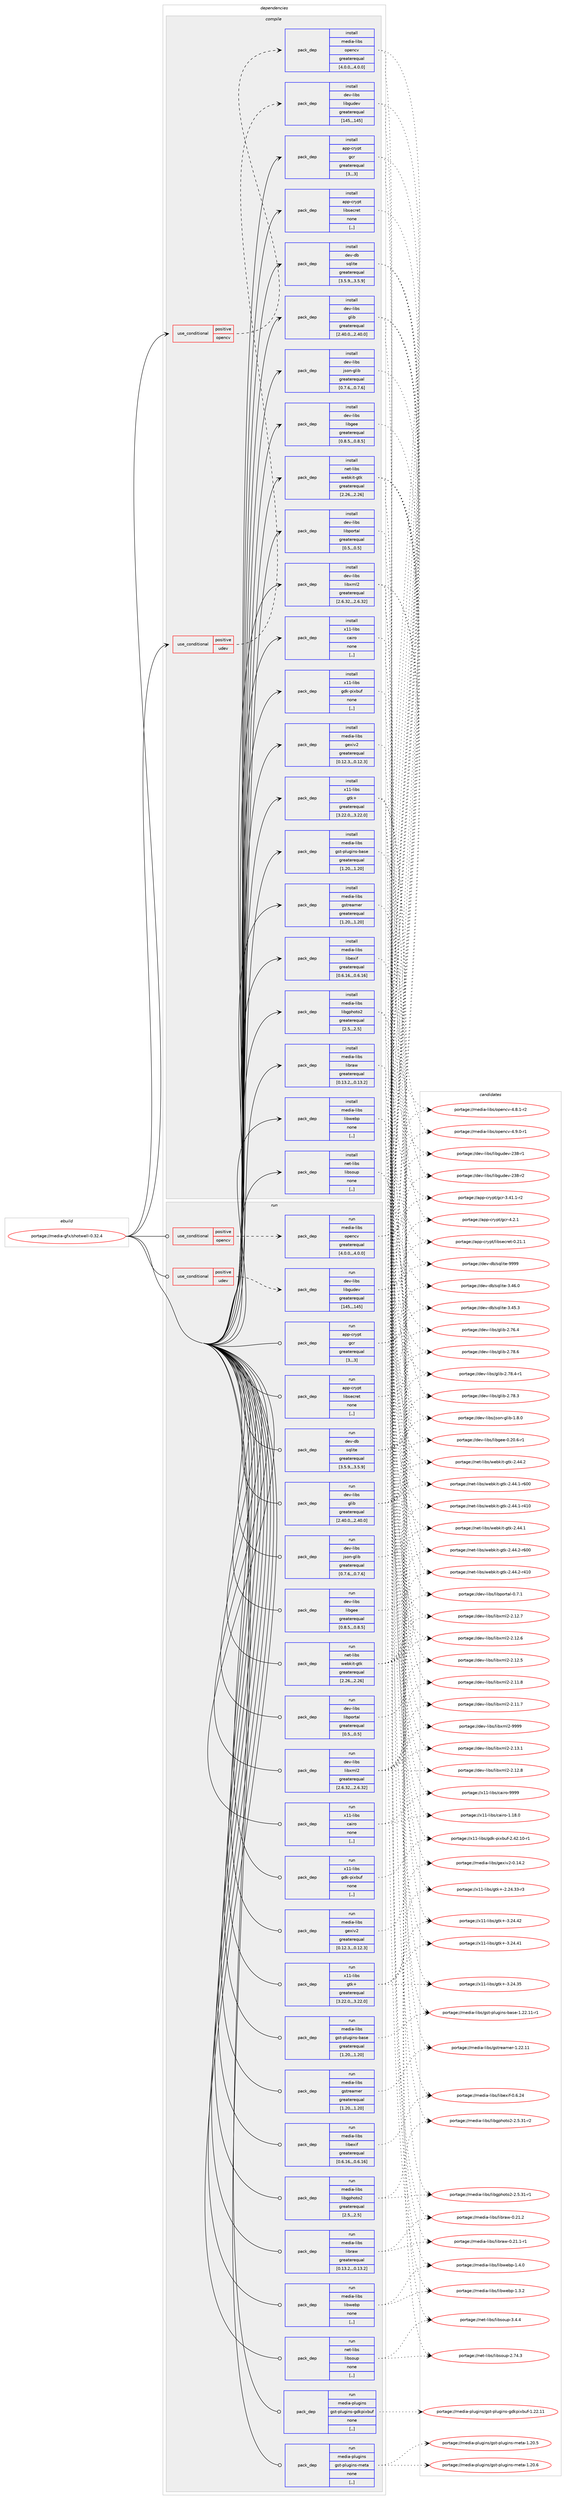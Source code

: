 digraph prolog {

# *************
# Graph options
# *************

newrank=true;
concentrate=true;
compound=true;
graph [rankdir=LR,fontname=Helvetica,fontsize=10,ranksep=1.5];#, ranksep=2.5, nodesep=0.2];
edge  [arrowhead=vee];
node  [fontname=Helvetica,fontsize=10];

# **********
# The ebuild
# **********

subgraph cluster_leftcol {
color=gray;
label=<<i>ebuild</i>>;
id [label="portage://media-gfx/shotwell-0.32.4", color=red, width=4, href="../media-gfx/shotwell-0.32.4.svg"];
}

# ****************
# The dependencies
# ****************

subgraph cluster_midcol {
color=gray;
label=<<i>dependencies</i>>;
subgraph cluster_compile {
fillcolor="#eeeeee";
style=filled;
label=<<i>compile</i>>;
subgraph cond74082 {
dependency294334 [label=<<TABLE BORDER="0" CELLBORDER="1" CELLSPACING="0" CELLPADDING="4"><TR><TD ROWSPAN="3" CELLPADDING="10">use_conditional</TD></TR><TR><TD>positive</TD></TR><TR><TD>opencv</TD></TR></TABLE>>, shape=none, color=red];
subgraph pack217900 {
dependency294335 [label=<<TABLE BORDER="0" CELLBORDER="1" CELLSPACING="0" CELLPADDING="4" WIDTH="220"><TR><TD ROWSPAN="6" CELLPADDING="30">pack_dep</TD></TR><TR><TD WIDTH="110">install</TD></TR><TR><TD>media-libs</TD></TR><TR><TD>opencv</TD></TR><TR><TD>greaterequal</TD></TR><TR><TD>[4.0.0,,,4.0.0]</TD></TR></TABLE>>, shape=none, color=blue];
}
dependency294334:e -> dependency294335:w [weight=20,style="dashed",arrowhead="vee"];
}
id:e -> dependency294334:w [weight=20,style="solid",arrowhead="vee"];
subgraph cond74083 {
dependency294336 [label=<<TABLE BORDER="0" CELLBORDER="1" CELLSPACING="0" CELLPADDING="4"><TR><TD ROWSPAN="3" CELLPADDING="10">use_conditional</TD></TR><TR><TD>positive</TD></TR><TR><TD>udev</TD></TR></TABLE>>, shape=none, color=red];
subgraph pack217901 {
dependency294337 [label=<<TABLE BORDER="0" CELLBORDER="1" CELLSPACING="0" CELLPADDING="4" WIDTH="220"><TR><TD ROWSPAN="6" CELLPADDING="30">pack_dep</TD></TR><TR><TD WIDTH="110">install</TD></TR><TR><TD>dev-libs</TD></TR><TR><TD>libgudev</TD></TR><TR><TD>greaterequal</TD></TR><TR><TD>[145,,,145]</TD></TR></TABLE>>, shape=none, color=blue];
}
dependency294336:e -> dependency294337:w [weight=20,style="dashed",arrowhead="vee"];
}
id:e -> dependency294336:w [weight=20,style="solid",arrowhead="vee"];
subgraph pack217902 {
dependency294338 [label=<<TABLE BORDER="0" CELLBORDER="1" CELLSPACING="0" CELLPADDING="4" WIDTH="220"><TR><TD ROWSPAN="6" CELLPADDING="30">pack_dep</TD></TR><TR><TD WIDTH="110">install</TD></TR><TR><TD>app-crypt</TD></TR><TR><TD>gcr</TD></TR><TR><TD>greaterequal</TD></TR><TR><TD>[3,,,3]</TD></TR></TABLE>>, shape=none, color=blue];
}
id:e -> dependency294338:w [weight=20,style="solid",arrowhead="vee"];
subgraph pack217903 {
dependency294339 [label=<<TABLE BORDER="0" CELLBORDER="1" CELLSPACING="0" CELLPADDING="4" WIDTH="220"><TR><TD ROWSPAN="6" CELLPADDING="30">pack_dep</TD></TR><TR><TD WIDTH="110">install</TD></TR><TR><TD>app-crypt</TD></TR><TR><TD>libsecret</TD></TR><TR><TD>none</TD></TR><TR><TD>[,,]</TD></TR></TABLE>>, shape=none, color=blue];
}
id:e -> dependency294339:w [weight=20,style="solid",arrowhead="vee"];
subgraph pack217904 {
dependency294340 [label=<<TABLE BORDER="0" CELLBORDER="1" CELLSPACING="0" CELLPADDING="4" WIDTH="220"><TR><TD ROWSPAN="6" CELLPADDING="30">pack_dep</TD></TR><TR><TD WIDTH="110">install</TD></TR><TR><TD>dev-db</TD></TR><TR><TD>sqlite</TD></TR><TR><TD>greaterequal</TD></TR><TR><TD>[3.5.9,,,3.5.9]</TD></TR></TABLE>>, shape=none, color=blue];
}
id:e -> dependency294340:w [weight=20,style="solid",arrowhead="vee"];
subgraph pack217905 {
dependency294341 [label=<<TABLE BORDER="0" CELLBORDER="1" CELLSPACING="0" CELLPADDING="4" WIDTH="220"><TR><TD ROWSPAN="6" CELLPADDING="30">pack_dep</TD></TR><TR><TD WIDTH="110">install</TD></TR><TR><TD>dev-libs</TD></TR><TR><TD>glib</TD></TR><TR><TD>greaterequal</TD></TR><TR><TD>[2.40.0,,,2.40.0]</TD></TR></TABLE>>, shape=none, color=blue];
}
id:e -> dependency294341:w [weight=20,style="solid",arrowhead="vee"];
subgraph pack217906 {
dependency294342 [label=<<TABLE BORDER="0" CELLBORDER="1" CELLSPACING="0" CELLPADDING="4" WIDTH="220"><TR><TD ROWSPAN="6" CELLPADDING="30">pack_dep</TD></TR><TR><TD WIDTH="110">install</TD></TR><TR><TD>dev-libs</TD></TR><TR><TD>json-glib</TD></TR><TR><TD>greaterequal</TD></TR><TR><TD>[0.7.6,,,0.7.6]</TD></TR></TABLE>>, shape=none, color=blue];
}
id:e -> dependency294342:w [weight=20,style="solid",arrowhead="vee"];
subgraph pack217907 {
dependency294343 [label=<<TABLE BORDER="0" CELLBORDER="1" CELLSPACING="0" CELLPADDING="4" WIDTH="220"><TR><TD ROWSPAN="6" CELLPADDING="30">pack_dep</TD></TR><TR><TD WIDTH="110">install</TD></TR><TR><TD>dev-libs</TD></TR><TR><TD>libgee</TD></TR><TR><TD>greaterequal</TD></TR><TR><TD>[0.8.5,,,0.8.5]</TD></TR></TABLE>>, shape=none, color=blue];
}
id:e -> dependency294343:w [weight=20,style="solid",arrowhead="vee"];
subgraph pack217908 {
dependency294344 [label=<<TABLE BORDER="0" CELLBORDER="1" CELLSPACING="0" CELLPADDING="4" WIDTH="220"><TR><TD ROWSPAN="6" CELLPADDING="30">pack_dep</TD></TR><TR><TD WIDTH="110">install</TD></TR><TR><TD>dev-libs</TD></TR><TR><TD>libportal</TD></TR><TR><TD>greaterequal</TD></TR><TR><TD>[0.5,,,0.5]</TD></TR></TABLE>>, shape=none, color=blue];
}
id:e -> dependency294344:w [weight=20,style="solid",arrowhead="vee"];
subgraph pack217909 {
dependency294345 [label=<<TABLE BORDER="0" CELLBORDER="1" CELLSPACING="0" CELLPADDING="4" WIDTH="220"><TR><TD ROWSPAN="6" CELLPADDING="30">pack_dep</TD></TR><TR><TD WIDTH="110">install</TD></TR><TR><TD>dev-libs</TD></TR><TR><TD>libxml2</TD></TR><TR><TD>greaterequal</TD></TR><TR><TD>[2.6.32,,,2.6.32]</TD></TR></TABLE>>, shape=none, color=blue];
}
id:e -> dependency294345:w [weight=20,style="solid",arrowhead="vee"];
subgraph pack217910 {
dependency294346 [label=<<TABLE BORDER="0" CELLBORDER="1" CELLSPACING="0" CELLPADDING="4" WIDTH="220"><TR><TD ROWSPAN="6" CELLPADDING="30">pack_dep</TD></TR><TR><TD WIDTH="110">install</TD></TR><TR><TD>media-libs</TD></TR><TR><TD>gexiv2</TD></TR><TR><TD>greaterequal</TD></TR><TR><TD>[0.12.3,,,0.12.3]</TD></TR></TABLE>>, shape=none, color=blue];
}
id:e -> dependency294346:w [weight=20,style="solid",arrowhead="vee"];
subgraph pack217911 {
dependency294347 [label=<<TABLE BORDER="0" CELLBORDER="1" CELLSPACING="0" CELLPADDING="4" WIDTH="220"><TR><TD ROWSPAN="6" CELLPADDING="30">pack_dep</TD></TR><TR><TD WIDTH="110">install</TD></TR><TR><TD>media-libs</TD></TR><TR><TD>gst-plugins-base</TD></TR><TR><TD>greaterequal</TD></TR><TR><TD>[1.20,,,1.20]</TD></TR></TABLE>>, shape=none, color=blue];
}
id:e -> dependency294347:w [weight=20,style="solid",arrowhead="vee"];
subgraph pack217912 {
dependency294348 [label=<<TABLE BORDER="0" CELLBORDER="1" CELLSPACING="0" CELLPADDING="4" WIDTH="220"><TR><TD ROWSPAN="6" CELLPADDING="30">pack_dep</TD></TR><TR><TD WIDTH="110">install</TD></TR><TR><TD>media-libs</TD></TR><TR><TD>gstreamer</TD></TR><TR><TD>greaterequal</TD></TR><TR><TD>[1.20,,,1.20]</TD></TR></TABLE>>, shape=none, color=blue];
}
id:e -> dependency294348:w [weight=20,style="solid",arrowhead="vee"];
subgraph pack217913 {
dependency294349 [label=<<TABLE BORDER="0" CELLBORDER="1" CELLSPACING="0" CELLPADDING="4" WIDTH="220"><TR><TD ROWSPAN="6" CELLPADDING="30">pack_dep</TD></TR><TR><TD WIDTH="110">install</TD></TR><TR><TD>media-libs</TD></TR><TR><TD>libexif</TD></TR><TR><TD>greaterequal</TD></TR><TR><TD>[0.6.16,,,0.6.16]</TD></TR></TABLE>>, shape=none, color=blue];
}
id:e -> dependency294349:w [weight=20,style="solid",arrowhead="vee"];
subgraph pack217914 {
dependency294350 [label=<<TABLE BORDER="0" CELLBORDER="1" CELLSPACING="0" CELLPADDING="4" WIDTH="220"><TR><TD ROWSPAN="6" CELLPADDING="30">pack_dep</TD></TR><TR><TD WIDTH="110">install</TD></TR><TR><TD>media-libs</TD></TR><TR><TD>libgphoto2</TD></TR><TR><TD>greaterequal</TD></TR><TR><TD>[2.5,,,2.5]</TD></TR></TABLE>>, shape=none, color=blue];
}
id:e -> dependency294350:w [weight=20,style="solid",arrowhead="vee"];
subgraph pack217915 {
dependency294351 [label=<<TABLE BORDER="0" CELLBORDER="1" CELLSPACING="0" CELLPADDING="4" WIDTH="220"><TR><TD ROWSPAN="6" CELLPADDING="30">pack_dep</TD></TR><TR><TD WIDTH="110">install</TD></TR><TR><TD>media-libs</TD></TR><TR><TD>libraw</TD></TR><TR><TD>greaterequal</TD></TR><TR><TD>[0.13.2,,,0.13.2]</TD></TR></TABLE>>, shape=none, color=blue];
}
id:e -> dependency294351:w [weight=20,style="solid",arrowhead="vee"];
subgraph pack217916 {
dependency294352 [label=<<TABLE BORDER="0" CELLBORDER="1" CELLSPACING="0" CELLPADDING="4" WIDTH="220"><TR><TD ROWSPAN="6" CELLPADDING="30">pack_dep</TD></TR><TR><TD WIDTH="110">install</TD></TR><TR><TD>media-libs</TD></TR><TR><TD>libwebp</TD></TR><TR><TD>none</TD></TR><TR><TD>[,,]</TD></TR></TABLE>>, shape=none, color=blue];
}
id:e -> dependency294352:w [weight=20,style="solid",arrowhead="vee"];
subgraph pack217917 {
dependency294353 [label=<<TABLE BORDER="0" CELLBORDER="1" CELLSPACING="0" CELLPADDING="4" WIDTH="220"><TR><TD ROWSPAN="6" CELLPADDING="30">pack_dep</TD></TR><TR><TD WIDTH="110">install</TD></TR><TR><TD>net-libs</TD></TR><TR><TD>libsoup</TD></TR><TR><TD>none</TD></TR><TR><TD>[,,]</TD></TR></TABLE>>, shape=none, color=blue];
}
id:e -> dependency294353:w [weight=20,style="solid",arrowhead="vee"];
subgraph pack217918 {
dependency294354 [label=<<TABLE BORDER="0" CELLBORDER="1" CELLSPACING="0" CELLPADDING="4" WIDTH="220"><TR><TD ROWSPAN="6" CELLPADDING="30">pack_dep</TD></TR><TR><TD WIDTH="110">install</TD></TR><TR><TD>net-libs</TD></TR><TR><TD>webkit-gtk</TD></TR><TR><TD>greaterequal</TD></TR><TR><TD>[2.26,,,2.26]</TD></TR></TABLE>>, shape=none, color=blue];
}
id:e -> dependency294354:w [weight=20,style="solid",arrowhead="vee"];
subgraph pack217919 {
dependency294355 [label=<<TABLE BORDER="0" CELLBORDER="1" CELLSPACING="0" CELLPADDING="4" WIDTH="220"><TR><TD ROWSPAN="6" CELLPADDING="30">pack_dep</TD></TR><TR><TD WIDTH="110">install</TD></TR><TR><TD>x11-libs</TD></TR><TR><TD>cairo</TD></TR><TR><TD>none</TD></TR><TR><TD>[,,]</TD></TR></TABLE>>, shape=none, color=blue];
}
id:e -> dependency294355:w [weight=20,style="solid",arrowhead="vee"];
subgraph pack217920 {
dependency294356 [label=<<TABLE BORDER="0" CELLBORDER="1" CELLSPACING="0" CELLPADDING="4" WIDTH="220"><TR><TD ROWSPAN="6" CELLPADDING="30">pack_dep</TD></TR><TR><TD WIDTH="110">install</TD></TR><TR><TD>x11-libs</TD></TR><TR><TD>gdk-pixbuf</TD></TR><TR><TD>none</TD></TR><TR><TD>[,,]</TD></TR></TABLE>>, shape=none, color=blue];
}
id:e -> dependency294356:w [weight=20,style="solid",arrowhead="vee"];
subgraph pack217921 {
dependency294357 [label=<<TABLE BORDER="0" CELLBORDER="1" CELLSPACING="0" CELLPADDING="4" WIDTH="220"><TR><TD ROWSPAN="6" CELLPADDING="30">pack_dep</TD></TR><TR><TD WIDTH="110">install</TD></TR><TR><TD>x11-libs</TD></TR><TR><TD>gtk+</TD></TR><TR><TD>greaterequal</TD></TR><TR><TD>[3.22.0,,,3.22.0]</TD></TR></TABLE>>, shape=none, color=blue];
}
id:e -> dependency294357:w [weight=20,style="solid",arrowhead="vee"];
}
subgraph cluster_compileandrun {
fillcolor="#eeeeee";
style=filled;
label=<<i>compile and run</i>>;
}
subgraph cluster_run {
fillcolor="#eeeeee";
style=filled;
label=<<i>run</i>>;
subgraph cond74084 {
dependency294358 [label=<<TABLE BORDER="0" CELLBORDER="1" CELLSPACING="0" CELLPADDING="4"><TR><TD ROWSPAN="3" CELLPADDING="10">use_conditional</TD></TR><TR><TD>positive</TD></TR><TR><TD>opencv</TD></TR></TABLE>>, shape=none, color=red];
subgraph pack217922 {
dependency294359 [label=<<TABLE BORDER="0" CELLBORDER="1" CELLSPACING="0" CELLPADDING="4" WIDTH="220"><TR><TD ROWSPAN="6" CELLPADDING="30">pack_dep</TD></TR><TR><TD WIDTH="110">run</TD></TR><TR><TD>media-libs</TD></TR><TR><TD>opencv</TD></TR><TR><TD>greaterequal</TD></TR><TR><TD>[4.0.0,,,4.0.0]</TD></TR></TABLE>>, shape=none, color=blue];
}
dependency294358:e -> dependency294359:w [weight=20,style="dashed",arrowhead="vee"];
}
id:e -> dependency294358:w [weight=20,style="solid",arrowhead="odot"];
subgraph cond74085 {
dependency294360 [label=<<TABLE BORDER="0" CELLBORDER="1" CELLSPACING="0" CELLPADDING="4"><TR><TD ROWSPAN="3" CELLPADDING="10">use_conditional</TD></TR><TR><TD>positive</TD></TR><TR><TD>udev</TD></TR></TABLE>>, shape=none, color=red];
subgraph pack217923 {
dependency294361 [label=<<TABLE BORDER="0" CELLBORDER="1" CELLSPACING="0" CELLPADDING="4" WIDTH="220"><TR><TD ROWSPAN="6" CELLPADDING="30">pack_dep</TD></TR><TR><TD WIDTH="110">run</TD></TR><TR><TD>dev-libs</TD></TR><TR><TD>libgudev</TD></TR><TR><TD>greaterequal</TD></TR><TR><TD>[145,,,145]</TD></TR></TABLE>>, shape=none, color=blue];
}
dependency294360:e -> dependency294361:w [weight=20,style="dashed",arrowhead="vee"];
}
id:e -> dependency294360:w [weight=20,style="solid",arrowhead="odot"];
subgraph pack217924 {
dependency294362 [label=<<TABLE BORDER="0" CELLBORDER="1" CELLSPACING="0" CELLPADDING="4" WIDTH="220"><TR><TD ROWSPAN="6" CELLPADDING="30">pack_dep</TD></TR><TR><TD WIDTH="110">run</TD></TR><TR><TD>app-crypt</TD></TR><TR><TD>gcr</TD></TR><TR><TD>greaterequal</TD></TR><TR><TD>[3,,,3]</TD></TR></TABLE>>, shape=none, color=blue];
}
id:e -> dependency294362:w [weight=20,style="solid",arrowhead="odot"];
subgraph pack217925 {
dependency294363 [label=<<TABLE BORDER="0" CELLBORDER="1" CELLSPACING="0" CELLPADDING="4" WIDTH="220"><TR><TD ROWSPAN="6" CELLPADDING="30">pack_dep</TD></TR><TR><TD WIDTH="110">run</TD></TR><TR><TD>app-crypt</TD></TR><TR><TD>libsecret</TD></TR><TR><TD>none</TD></TR><TR><TD>[,,]</TD></TR></TABLE>>, shape=none, color=blue];
}
id:e -> dependency294363:w [weight=20,style="solid",arrowhead="odot"];
subgraph pack217926 {
dependency294364 [label=<<TABLE BORDER="0" CELLBORDER="1" CELLSPACING="0" CELLPADDING="4" WIDTH="220"><TR><TD ROWSPAN="6" CELLPADDING="30">pack_dep</TD></TR><TR><TD WIDTH="110">run</TD></TR><TR><TD>dev-db</TD></TR><TR><TD>sqlite</TD></TR><TR><TD>greaterequal</TD></TR><TR><TD>[3.5.9,,,3.5.9]</TD></TR></TABLE>>, shape=none, color=blue];
}
id:e -> dependency294364:w [weight=20,style="solid",arrowhead="odot"];
subgraph pack217927 {
dependency294365 [label=<<TABLE BORDER="0" CELLBORDER="1" CELLSPACING="0" CELLPADDING="4" WIDTH="220"><TR><TD ROWSPAN="6" CELLPADDING="30">pack_dep</TD></TR><TR><TD WIDTH="110">run</TD></TR><TR><TD>dev-libs</TD></TR><TR><TD>glib</TD></TR><TR><TD>greaterequal</TD></TR><TR><TD>[2.40.0,,,2.40.0]</TD></TR></TABLE>>, shape=none, color=blue];
}
id:e -> dependency294365:w [weight=20,style="solid",arrowhead="odot"];
subgraph pack217928 {
dependency294366 [label=<<TABLE BORDER="0" CELLBORDER="1" CELLSPACING="0" CELLPADDING="4" WIDTH="220"><TR><TD ROWSPAN="6" CELLPADDING="30">pack_dep</TD></TR><TR><TD WIDTH="110">run</TD></TR><TR><TD>dev-libs</TD></TR><TR><TD>json-glib</TD></TR><TR><TD>greaterequal</TD></TR><TR><TD>[0.7.6,,,0.7.6]</TD></TR></TABLE>>, shape=none, color=blue];
}
id:e -> dependency294366:w [weight=20,style="solid",arrowhead="odot"];
subgraph pack217929 {
dependency294367 [label=<<TABLE BORDER="0" CELLBORDER="1" CELLSPACING="0" CELLPADDING="4" WIDTH="220"><TR><TD ROWSPAN="6" CELLPADDING="30">pack_dep</TD></TR><TR><TD WIDTH="110">run</TD></TR><TR><TD>dev-libs</TD></TR><TR><TD>libgee</TD></TR><TR><TD>greaterequal</TD></TR><TR><TD>[0.8.5,,,0.8.5]</TD></TR></TABLE>>, shape=none, color=blue];
}
id:e -> dependency294367:w [weight=20,style="solid",arrowhead="odot"];
subgraph pack217930 {
dependency294368 [label=<<TABLE BORDER="0" CELLBORDER="1" CELLSPACING="0" CELLPADDING="4" WIDTH="220"><TR><TD ROWSPAN="6" CELLPADDING="30">pack_dep</TD></TR><TR><TD WIDTH="110">run</TD></TR><TR><TD>dev-libs</TD></TR><TR><TD>libportal</TD></TR><TR><TD>greaterequal</TD></TR><TR><TD>[0.5,,,0.5]</TD></TR></TABLE>>, shape=none, color=blue];
}
id:e -> dependency294368:w [weight=20,style="solid",arrowhead="odot"];
subgraph pack217931 {
dependency294369 [label=<<TABLE BORDER="0" CELLBORDER="1" CELLSPACING="0" CELLPADDING="4" WIDTH="220"><TR><TD ROWSPAN="6" CELLPADDING="30">pack_dep</TD></TR><TR><TD WIDTH="110">run</TD></TR><TR><TD>dev-libs</TD></TR><TR><TD>libxml2</TD></TR><TR><TD>greaterequal</TD></TR><TR><TD>[2.6.32,,,2.6.32]</TD></TR></TABLE>>, shape=none, color=blue];
}
id:e -> dependency294369:w [weight=20,style="solid",arrowhead="odot"];
subgraph pack217932 {
dependency294370 [label=<<TABLE BORDER="0" CELLBORDER="1" CELLSPACING="0" CELLPADDING="4" WIDTH="220"><TR><TD ROWSPAN="6" CELLPADDING="30">pack_dep</TD></TR><TR><TD WIDTH="110">run</TD></TR><TR><TD>media-libs</TD></TR><TR><TD>gexiv2</TD></TR><TR><TD>greaterequal</TD></TR><TR><TD>[0.12.3,,,0.12.3]</TD></TR></TABLE>>, shape=none, color=blue];
}
id:e -> dependency294370:w [weight=20,style="solid",arrowhead="odot"];
subgraph pack217933 {
dependency294371 [label=<<TABLE BORDER="0" CELLBORDER="1" CELLSPACING="0" CELLPADDING="4" WIDTH="220"><TR><TD ROWSPAN="6" CELLPADDING="30">pack_dep</TD></TR><TR><TD WIDTH="110">run</TD></TR><TR><TD>media-libs</TD></TR><TR><TD>gst-plugins-base</TD></TR><TR><TD>greaterequal</TD></TR><TR><TD>[1.20,,,1.20]</TD></TR></TABLE>>, shape=none, color=blue];
}
id:e -> dependency294371:w [weight=20,style="solid",arrowhead="odot"];
subgraph pack217934 {
dependency294372 [label=<<TABLE BORDER="0" CELLBORDER="1" CELLSPACING="0" CELLPADDING="4" WIDTH="220"><TR><TD ROWSPAN="6" CELLPADDING="30">pack_dep</TD></TR><TR><TD WIDTH="110">run</TD></TR><TR><TD>media-libs</TD></TR><TR><TD>gstreamer</TD></TR><TR><TD>greaterequal</TD></TR><TR><TD>[1.20,,,1.20]</TD></TR></TABLE>>, shape=none, color=blue];
}
id:e -> dependency294372:w [weight=20,style="solid",arrowhead="odot"];
subgraph pack217935 {
dependency294373 [label=<<TABLE BORDER="0" CELLBORDER="1" CELLSPACING="0" CELLPADDING="4" WIDTH="220"><TR><TD ROWSPAN="6" CELLPADDING="30">pack_dep</TD></TR><TR><TD WIDTH="110">run</TD></TR><TR><TD>media-libs</TD></TR><TR><TD>libexif</TD></TR><TR><TD>greaterequal</TD></TR><TR><TD>[0.6.16,,,0.6.16]</TD></TR></TABLE>>, shape=none, color=blue];
}
id:e -> dependency294373:w [weight=20,style="solid",arrowhead="odot"];
subgraph pack217936 {
dependency294374 [label=<<TABLE BORDER="0" CELLBORDER="1" CELLSPACING="0" CELLPADDING="4" WIDTH="220"><TR><TD ROWSPAN="6" CELLPADDING="30">pack_dep</TD></TR><TR><TD WIDTH="110">run</TD></TR><TR><TD>media-libs</TD></TR><TR><TD>libgphoto2</TD></TR><TR><TD>greaterequal</TD></TR><TR><TD>[2.5,,,2.5]</TD></TR></TABLE>>, shape=none, color=blue];
}
id:e -> dependency294374:w [weight=20,style="solid",arrowhead="odot"];
subgraph pack217937 {
dependency294375 [label=<<TABLE BORDER="0" CELLBORDER="1" CELLSPACING="0" CELLPADDING="4" WIDTH="220"><TR><TD ROWSPAN="6" CELLPADDING="30">pack_dep</TD></TR><TR><TD WIDTH="110">run</TD></TR><TR><TD>media-libs</TD></TR><TR><TD>libraw</TD></TR><TR><TD>greaterequal</TD></TR><TR><TD>[0.13.2,,,0.13.2]</TD></TR></TABLE>>, shape=none, color=blue];
}
id:e -> dependency294375:w [weight=20,style="solid",arrowhead="odot"];
subgraph pack217938 {
dependency294376 [label=<<TABLE BORDER="0" CELLBORDER="1" CELLSPACING="0" CELLPADDING="4" WIDTH="220"><TR><TD ROWSPAN="6" CELLPADDING="30">pack_dep</TD></TR><TR><TD WIDTH="110">run</TD></TR><TR><TD>media-libs</TD></TR><TR><TD>libwebp</TD></TR><TR><TD>none</TD></TR><TR><TD>[,,]</TD></TR></TABLE>>, shape=none, color=blue];
}
id:e -> dependency294376:w [weight=20,style="solid",arrowhead="odot"];
subgraph pack217939 {
dependency294377 [label=<<TABLE BORDER="0" CELLBORDER="1" CELLSPACING="0" CELLPADDING="4" WIDTH="220"><TR><TD ROWSPAN="6" CELLPADDING="30">pack_dep</TD></TR><TR><TD WIDTH="110">run</TD></TR><TR><TD>media-plugins</TD></TR><TR><TD>gst-plugins-gdkpixbuf</TD></TR><TR><TD>none</TD></TR><TR><TD>[,,]</TD></TR></TABLE>>, shape=none, color=blue];
}
id:e -> dependency294377:w [weight=20,style="solid",arrowhead="odot"];
subgraph pack217940 {
dependency294378 [label=<<TABLE BORDER="0" CELLBORDER="1" CELLSPACING="0" CELLPADDING="4" WIDTH="220"><TR><TD ROWSPAN="6" CELLPADDING="30">pack_dep</TD></TR><TR><TD WIDTH="110">run</TD></TR><TR><TD>media-plugins</TD></TR><TR><TD>gst-plugins-meta</TD></TR><TR><TD>none</TD></TR><TR><TD>[,,]</TD></TR></TABLE>>, shape=none, color=blue];
}
id:e -> dependency294378:w [weight=20,style="solid",arrowhead="odot"];
subgraph pack217941 {
dependency294379 [label=<<TABLE BORDER="0" CELLBORDER="1" CELLSPACING="0" CELLPADDING="4" WIDTH="220"><TR><TD ROWSPAN="6" CELLPADDING="30">pack_dep</TD></TR><TR><TD WIDTH="110">run</TD></TR><TR><TD>net-libs</TD></TR><TR><TD>libsoup</TD></TR><TR><TD>none</TD></TR><TR><TD>[,,]</TD></TR></TABLE>>, shape=none, color=blue];
}
id:e -> dependency294379:w [weight=20,style="solid",arrowhead="odot"];
subgraph pack217942 {
dependency294380 [label=<<TABLE BORDER="0" CELLBORDER="1" CELLSPACING="0" CELLPADDING="4" WIDTH="220"><TR><TD ROWSPAN="6" CELLPADDING="30">pack_dep</TD></TR><TR><TD WIDTH="110">run</TD></TR><TR><TD>net-libs</TD></TR><TR><TD>webkit-gtk</TD></TR><TR><TD>greaterequal</TD></TR><TR><TD>[2.26,,,2.26]</TD></TR></TABLE>>, shape=none, color=blue];
}
id:e -> dependency294380:w [weight=20,style="solid",arrowhead="odot"];
subgraph pack217943 {
dependency294381 [label=<<TABLE BORDER="0" CELLBORDER="1" CELLSPACING="0" CELLPADDING="4" WIDTH="220"><TR><TD ROWSPAN="6" CELLPADDING="30">pack_dep</TD></TR><TR><TD WIDTH="110">run</TD></TR><TR><TD>x11-libs</TD></TR><TR><TD>cairo</TD></TR><TR><TD>none</TD></TR><TR><TD>[,,]</TD></TR></TABLE>>, shape=none, color=blue];
}
id:e -> dependency294381:w [weight=20,style="solid",arrowhead="odot"];
subgraph pack217944 {
dependency294382 [label=<<TABLE BORDER="0" CELLBORDER="1" CELLSPACING="0" CELLPADDING="4" WIDTH="220"><TR><TD ROWSPAN="6" CELLPADDING="30">pack_dep</TD></TR><TR><TD WIDTH="110">run</TD></TR><TR><TD>x11-libs</TD></TR><TR><TD>gdk-pixbuf</TD></TR><TR><TD>none</TD></TR><TR><TD>[,,]</TD></TR></TABLE>>, shape=none, color=blue];
}
id:e -> dependency294382:w [weight=20,style="solid",arrowhead="odot"];
subgraph pack217945 {
dependency294383 [label=<<TABLE BORDER="0" CELLBORDER="1" CELLSPACING="0" CELLPADDING="4" WIDTH="220"><TR><TD ROWSPAN="6" CELLPADDING="30">pack_dep</TD></TR><TR><TD WIDTH="110">run</TD></TR><TR><TD>x11-libs</TD></TR><TR><TD>gtk+</TD></TR><TR><TD>greaterequal</TD></TR><TR><TD>[3.22.0,,,3.22.0]</TD></TR></TABLE>>, shape=none, color=blue];
}
id:e -> dependency294383:w [weight=20,style="solid",arrowhead="odot"];
}
}

# **************
# The candidates
# **************

subgraph cluster_choices {
rank=same;
color=gray;
label=<<i>candidates</i>>;

subgraph choice217900 {
color=black;
nodesep=1;
choice10910110010597451081059811547111112101110991184552465746484511449 [label="portage://media-libs/opencv-4.9.0-r1", color=red, width=4,href="../media-libs/opencv-4.9.0-r1.svg"];
choice10910110010597451081059811547111112101110991184552465646494511450 [label="portage://media-libs/opencv-4.8.1-r2", color=red, width=4,href="../media-libs/opencv-4.8.1-r2.svg"];
dependency294335:e -> choice10910110010597451081059811547111112101110991184552465746484511449:w [style=dotted,weight="100"];
dependency294335:e -> choice10910110010597451081059811547111112101110991184552465646494511450:w [style=dotted,weight="100"];
}
subgraph choice217901 {
color=black;
nodesep=1;
choice10010111845108105981154710810598103117100101118455051564511450 [label="portage://dev-libs/libgudev-238-r2", color=red, width=4,href="../dev-libs/libgudev-238-r2.svg"];
choice10010111845108105981154710810598103117100101118455051564511449 [label="portage://dev-libs/libgudev-238-r1", color=red, width=4,href="../dev-libs/libgudev-238-r1.svg"];
dependency294337:e -> choice10010111845108105981154710810598103117100101118455051564511450:w [style=dotted,weight="100"];
dependency294337:e -> choice10010111845108105981154710810598103117100101118455051564511449:w [style=dotted,weight="100"];
}
subgraph choice217902 {
color=black;
nodesep=1;
choice9711211245991141211121164710399114455246504649 [label="portage://app-crypt/gcr-4.2.1", color=red, width=4,href="../app-crypt/gcr-4.2.1.svg"];
choice9711211245991141211121164710399114455146524946494511450 [label="portage://app-crypt/gcr-3.41.1-r2", color=red, width=4,href="../app-crypt/gcr-3.41.1-r2.svg"];
dependency294338:e -> choice9711211245991141211121164710399114455246504649:w [style=dotted,weight="100"];
dependency294338:e -> choice9711211245991141211121164710399114455146524946494511450:w [style=dotted,weight="100"];
}
subgraph choice217903 {
color=black;
nodesep=1;
choice97112112459911412111211647108105981151019911410111645484650494649 [label="portage://app-crypt/libsecret-0.21.1", color=red, width=4,href="../app-crypt/libsecret-0.21.1.svg"];
dependency294339:e -> choice97112112459911412111211647108105981151019911410111645484650494649:w [style=dotted,weight="100"];
}
subgraph choice217904 {
color=black;
nodesep=1;
choice1001011184510098471151131081051161014557575757 [label="portage://dev-db/sqlite-9999", color=red, width=4,href="../dev-db/sqlite-9999.svg"];
choice10010111845100984711511310810511610145514652544648 [label="portage://dev-db/sqlite-3.46.0", color=red, width=4,href="../dev-db/sqlite-3.46.0.svg"];
choice10010111845100984711511310810511610145514652534651 [label="portage://dev-db/sqlite-3.45.3", color=red, width=4,href="../dev-db/sqlite-3.45.3.svg"];
dependency294340:e -> choice1001011184510098471151131081051161014557575757:w [style=dotted,weight="100"];
dependency294340:e -> choice10010111845100984711511310810511610145514652544648:w [style=dotted,weight="100"];
dependency294340:e -> choice10010111845100984711511310810511610145514652534651:w [style=dotted,weight="100"];
}
subgraph choice217905 {
color=black;
nodesep=1;
choice1001011184510810598115471031081059845504655564654 [label="portage://dev-libs/glib-2.78.6", color=red, width=4,href="../dev-libs/glib-2.78.6.svg"];
choice10010111845108105981154710310810598455046555646524511449 [label="portage://dev-libs/glib-2.78.4-r1", color=red, width=4,href="../dev-libs/glib-2.78.4-r1.svg"];
choice1001011184510810598115471031081059845504655564651 [label="portage://dev-libs/glib-2.78.3", color=red, width=4,href="../dev-libs/glib-2.78.3.svg"];
choice1001011184510810598115471031081059845504655544652 [label="portage://dev-libs/glib-2.76.4", color=red, width=4,href="../dev-libs/glib-2.76.4.svg"];
dependency294341:e -> choice1001011184510810598115471031081059845504655564654:w [style=dotted,weight="100"];
dependency294341:e -> choice10010111845108105981154710310810598455046555646524511449:w [style=dotted,weight="100"];
dependency294341:e -> choice1001011184510810598115471031081059845504655564651:w [style=dotted,weight="100"];
dependency294341:e -> choice1001011184510810598115471031081059845504655544652:w [style=dotted,weight="100"];
}
subgraph choice217906 {
color=black;
nodesep=1;
choice1001011184510810598115471061151111104510310810598454946564648 [label="portage://dev-libs/json-glib-1.8.0", color=red, width=4,href="../dev-libs/json-glib-1.8.0.svg"];
dependency294342:e -> choice1001011184510810598115471061151111104510310810598454946564648:w [style=dotted,weight="100"];
}
subgraph choice217907 {
color=black;
nodesep=1;
choice10010111845108105981154710810598103101101454846504846544511449 [label="portage://dev-libs/libgee-0.20.6-r1", color=red, width=4,href="../dev-libs/libgee-0.20.6-r1.svg"];
dependency294343:e -> choice10010111845108105981154710810598103101101454846504846544511449:w [style=dotted,weight="100"];
}
subgraph choice217908 {
color=black;
nodesep=1;
choice1001011184510810598115471081059811211111411697108454846554649 [label="portage://dev-libs/libportal-0.7.1", color=red, width=4,href="../dev-libs/libportal-0.7.1.svg"];
dependency294344:e -> choice1001011184510810598115471081059811211111411697108454846554649:w [style=dotted,weight="100"];
}
subgraph choice217909 {
color=black;
nodesep=1;
choice10010111845108105981154710810598120109108504557575757 [label="portage://dev-libs/libxml2-9999", color=red, width=4,href="../dev-libs/libxml2-9999.svg"];
choice100101118451081059811547108105981201091085045504649514649 [label="portage://dev-libs/libxml2-2.13.1", color=red, width=4,href="../dev-libs/libxml2-2.13.1.svg"];
choice100101118451081059811547108105981201091085045504649504656 [label="portage://dev-libs/libxml2-2.12.8", color=red, width=4,href="../dev-libs/libxml2-2.12.8.svg"];
choice100101118451081059811547108105981201091085045504649504655 [label="portage://dev-libs/libxml2-2.12.7", color=red, width=4,href="../dev-libs/libxml2-2.12.7.svg"];
choice100101118451081059811547108105981201091085045504649504654 [label="portage://dev-libs/libxml2-2.12.6", color=red, width=4,href="../dev-libs/libxml2-2.12.6.svg"];
choice100101118451081059811547108105981201091085045504649504653 [label="portage://dev-libs/libxml2-2.12.5", color=red, width=4,href="../dev-libs/libxml2-2.12.5.svg"];
choice100101118451081059811547108105981201091085045504649494656 [label="portage://dev-libs/libxml2-2.11.8", color=red, width=4,href="../dev-libs/libxml2-2.11.8.svg"];
choice100101118451081059811547108105981201091085045504649494655 [label="portage://dev-libs/libxml2-2.11.7", color=red, width=4,href="../dev-libs/libxml2-2.11.7.svg"];
dependency294345:e -> choice10010111845108105981154710810598120109108504557575757:w [style=dotted,weight="100"];
dependency294345:e -> choice100101118451081059811547108105981201091085045504649514649:w [style=dotted,weight="100"];
dependency294345:e -> choice100101118451081059811547108105981201091085045504649504656:w [style=dotted,weight="100"];
dependency294345:e -> choice100101118451081059811547108105981201091085045504649504655:w [style=dotted,weight="100"];
dependency294345:e -> choice100101118451081059811547108105981201091085045504649504654:w [style=dotted,weight="100"];
dependency294345:e -> choice100101118451081059811547108105981201091085045504649504653:w [style=dotted,weight="100"];
dependency294345:e -> choice100101118451081059811547108105981201091085045504649494656:w [style=dotted,weight="100"];
dependency294345:e -> choice100101118451081059811547108105981201091085045504649494655:w [style=dotted,weight="100"];
}
subgraph choice217910 {
color=black;
nodesep=1;
choice109101100105974510810598115471031011201051185045484649524650 [label="portage://media-libs/gexiv2-0.14.2", color=red, width=4,href="../media-libs/gexiv2-0.14.2.svg"];
dependency294346:e -> choice109101100105974510810598115471031011201051185045484649524650:w [style=dotted,weight="100"];
}
subgraph choice217911 {
color=black;
nodesep=1;
choice109101100105974510810598115471031151164511210811710310511011545989711510145494650504649494511449 [label="portage://media-libs/gst-plugins-base-1.22.11-r1", color=red, width=4,href="../media-libs/gst-plugins-base-1.22.11-r1.svg"];
dependency294347:e -> choice109101100105974510810598115471031151164511210811710310511011545989711510145494650504649494511449:w [style=dotted,weight="100"];
}
subgraph choice217912 {
color=black;
nodesep=1;
choice10910110010597451081059811547103115116114101971091011144549465050464949 [label="portage://media-libs/gstreamer-1.22.11", color=red, width=4,href="../media-libs/gstreamer-1.22.11.svg"];
dependency294348:e -> choice10910110010597451081059811547103115116114101971091011144549465050464949:w [style=dotted,weight="100"];
}
subgraph choice217913 {
color=black;
nodesep=1;
choice109101100105974510810598115471081059810112010510245484654465052 [label="portage://media-libs/libexif-0.6.24", color=red, width=4,href="../media-libs/libexif-0.6.24.svg"];
dependency294349:e -> choice109101100105974510810598115471081059810112010510245484654465052:w [style=dotted,weight="100"];
}
subgraph choice217914 {
color=black;
nodesep=1;
choice109101100105974510810598115471081059810311210411111611150455046534651494511450 [label="portage://media-libs/libgphoto2-2.5.31-r2", color=red, width=4,href="../media-libs/libgphoto2-2.5.31-r2.svg"];
choice109101100105974510810598115471081059810311210411111611150455046534651494511449 [label="portage://media-libs/libgphoto2-2.5.31-r1", color=red, width=4,href="../media-libs/libgphoto2-2.5.31-r1.svg"];
dependency294350:e -> choice109101100105974510810598115471081059810311210411111611150455046534651494511450:w [style=dotted,weight="100"];
dependency294350:e -> choice109101100105974510810598115471081059810311210411111611150455046534651494511449:w [style=dotted,weight="100"];
}
subgraph choice217915 {
color=black;
nodesep=1;
choice10910110010597451081059811547108105981149711945484650494650 [label="portage://media-libs/libraw-0.21.2", color=red, width=4,href="../media-libs/libraw-0.21.2.svg"];
choice109101100105974510810598115471081059811497119454846504946494511449 [label="portage://media-libs/libraw-0.21.1-r1", color=red, width=4,href="../media-libs/libraw-0.21.1-r1.svg"];
dependency294351:e -> choice10910110010597451081059811547108105981149711945484650494650:w [style=dotted,weight="100"];
dependency294351:e -> choice109101100105974510810598115471081059811497119454846504946494511449:w [style=dotted,weight="100"];
}
subgraph choice217916 {
color=black;
nodesep=1;
choice109101100105974510810598115471081059811910198112454946524648 [label="portage://media-libs/libwebp-1.4.0", color=red, width=4,href="../media-libs/libwebp-1.4.0.svg"];
choice109101100105974510810598115471081059811910198112454946514650 [label="portage://media-libs/libwebp-1.3.2", color=red, width=4,href="../media-libs/libwebp-1.3.2.svg"];
dependency294352:e -> choice109101100105974510810598115471081059811910198112454946524648:w [style=dotted,weight="100"];
dependency294352:e -> choice109101100105974510810598115471081059811910198112454946514650:w [style=dotted,weight="100"];
}
subgraph choice217917 {
color=black;
nodesep=1;
choice11010111645108105981154710810598115111117112455146524652 [label="portage://net-libs/libsoup-3.4.4", color=red, width=4,href="../net-libs/libsoup-3.4.4.svg"];
choice1101011164510810598115471081059811511111711245504655524651 [label="portage://net-libs/libsoup-2.74.3", color=red, width=4,href="../net-libs/libsoup-2.74.3.svg"];
dependency294353:e -> choice11010111645108105981154710810598115111117112455146524652:w [style=dotted,weight="100"];
dependency294353:e -> choice1101011164510810598115471081059811511111711245504655524651:w [style=dotted,weight="100"];
}
subgraph choice217918 {
color=black;
nodesep=1;
choice11010111645108105981154711910198107105116451031161074550465252465045114544848 [label="portage://net-libs/webkit-gtk-2.44.2-r600", color=red, width=4,href="../net-libs/webkit-gtk-2.44.2-r600.svg"];
choice11010111645108105981154711910198107105116451031161074550465252465045114524948 [label="portage://net-libs/webkit-gtk-2.44.2-r410", color=red, width=4,href="../net-libs/webkit-gtk-2.44.2-r410.svg"];
choice110101116451081059811547119101981071051164510311610745504652524650 [label="portage://net-libs/webkit-gtk-2.44.2", color=red, width=4,href="../net-libs/webkit-gtk-2.44.2.svg"];
choice11010111645108105981154711910198107105116451031161074550465252464945114544848 [label="portage://net-libs/webkit-gtk-2.44.1-r600", color=red, width=4,href="../net-libs/webkit-gtk-2.44.1-r600.svg"];
choice11010111645108105981154711910198107105116451031161074550465252464945114524948 [label="portage://net-libs/webkit-gtk-2.44.1-r410", color=red, width=4,href="../net-libs/webkit-gtk-2.44.1-r410.svg"];
choice110101116451081059811547119101981071051164510311610745504652524649 [label="portage://net-libs/webkit-gtk-2.44.1", color=red, width=4,href="../net-libs/webkit-gtk-2.44.1.svg"];
dependency294354:e -> choice11010111645108105981154711910198107105116451031161074550465252465045114544848:w [style=dotted,weight="100"];
dependency294354:e -> choice11010111645108105981154711910198107105116451031161074550465252465045114524948:w [style=dotted,weight="100"];
dependency294354:e -> choice110101116451081059811547119101981071051164510311610745504652524650:w [style=dotted,weight="100"];
dependency294354:e -> choice11010111645108105981154711910198107105116451031161074550465252464945114544848:w [style=dotted,weight="100"];
dependency294354:e -> choice11010111645108105981154711910198107105116451031161074550465252464945114524948:w [style=dotted,weight="100"];
dependency294354:e -> choice110101116451081059811547119101981071051164510311610745504652524649:w [style=dotted,weight="100"];
}
subgraph choice217919 {
color=black;
nodesep=1;
choice120494945108105981154799971051141114557575757 [label="portage://x11-libs/cairo-9999", color=red, width=4,href="../x11-libs/cairo-9999.svg"];
choice1204949451081059811547999710511411145494649564648 [label="portage://x11-libs/cairo-1.18.0", color=red, width=4,href="../x11-libs/cairo-1.18.0.svg"];
dependency294355:e -> choice120494945108105981154799971051141114557575757:w [style=dotted,weight="100"];
dependency294355:e -> choice1204949451081059811547999710511411145494649564648:w [style=dotted,weight="100"];
}
subgraph choice217920 {
color=black;
nodesep=1;
choice1204949451081059811547103100107451121051209811710245504652504649484511449 [label="portage://x11-libs/gdk-pixbuf-2.42.10-r1", color=red, width=4,href="../x11-libs/gdk-pixbuf-2.42.10-r1.svg"];
dependency294356:e -> choice1204949451081059811547103100107451121051209811710245504652504649484511449:w [style=dotted,weight="100"];
}
subgraph choice217921 {
color=black;
nodesep=1;
choice1204949451081059811547103116107434551465052465250 [label="portage://x11-libs/gtk+-3.24.42", color=red, width=4,href="../x11-libs/gtk+-3.24.42.svg"];
choice1204949451081059811547103116107434551465052465249 [label="portage://x11-libs/gtk+-3.24.41", color=red, width=4,href="../x11-libs/gtk+-3.24.41.svg"];
choice1204949451081059811547103116107434551465052465153 [label="portage://x11-libs/gtk+-3.24.35", color=red, width=4,href="../x11-libs/gtk+-3.24.35.svg"];
choice12049494510810598115471031161074345504650524651514511451 [label="portage://x11-libs/gtk+-2.24.33-r3", color=red, width=4,href="../x11-libs/gtk+-2.24.33-r3.svg"];
dependency294357:e -> choice1204949451081059811547103116107434551465052465250:w [style=dotted,weight="100"];
dependency294357:e -> choice1204949451081059811547103116107434551465052465249:w [style=dotted,weight="100"];
dependency294357:e -> choice1204949451081059811547103116107434551465052465153:w [style=dotted,weight="100"];
dependency294357:e -> choice12049494510810598115471031161074345504650524651514511451:w [style=dotted,weight="100"];
}
subgraph choice217922 {
color=black;
nodesep=1;
choice10910110010597451081059811547111112101110991184552465746484511449 [label="portage://media-libs/opencv-4.9.0-r1", color=red, width=4,href="../media-libs/opencv-4.9.0-r1.svg"];
choice10910110010597451081059811547111112101110991184552465646494511450 [label="portage://media-libs/opencv-4.8.1-r2", color=red, width=4,href="../media-libs/opencv-4.8.1-r2.svg"];
dependency294359:e -> choice10910110010597451081059811547111112101110991184552465746484511449:w [style=dotted,weight="100"];
dependency294359:e -> choice10910110010597451081059811547111112101110991184552465646494511450:w [style=dotted,weight="100"];
}
subgraph choice217923 {
color=black;
nodesep=1;
choice10010111845108105981154710810598103117100101118455051564511450 [label="portage://dev-libs/libgudev-238-r2", color=red, width=4,href="../dev-libs/libgudev-238-r2.svg"];
choice10010111845108105981154710810598103117100101118455051564511449 [label="portage://dev-libs/libgudev-238-r1", color=red, width=4,href="../dev-libs/libgudev-238-r1.svg"];
dependency294361:e -> choice10010111845108105981154710810598103117100101118455051564511450:w [style=dotted,weight="100"];
dependency294361:e -> choice10010111845108105981154710810598103117100101118455051564511449:w [style=dotted,weight="100"];
}
subgraph choice217924 {
color=black;
nodesep=1;
choice9711211245991141211121164710399114455246504649 [label="portage://app-crypt/gcr-4.2.1", color=red, width=4,href="../app-crypt/gcr-4.2.1.svg"];
choice9711211245991141211121164710399114455146524946494511450 [label="portage://app-crypt/gcr-3.41.1-r2", color=red, width=4,href="../app-crypt/gcr-3.41.1-r2.svg"];
dependency294362:e -> choice9711211245991141211121164710399114455246504649:w [style=dotted,weight="100"];
dependency294362:e -> choice9711211245991141211121164710399114455146524946494511450:w [style=dotted,weight="100"];
}
subgraph choice217925 {
color=black;
nodesep=1;
choice97112112459911412111211647108105981151019911410111645484650494649 [label="portage://app-crypt/libsecret-0.21.1", color=red, width=4,href="../app-crypt/libsecret-0.21.1.svg"];
dependency294363:e -> choice97112112459911412111211647108105981151019911410111645484650494649:w [style=dotted,weight="100"];
}
subgraph choice217926 {
color=black;
nodesep=1;
choice1001011184510098471151131081051161014557575757 [label="portage://dev-db/sqlite-9999", color=red, width=4,href="../dev-db/sqlite-9999.svg"];
choice10010111845100984711511310810511610145514652544648 [label="portage://dev-db/sqlite-3.46.0", color=red, width=4,href="../dev-db/sqlite-3.46.0.svg"];
choice10010111845100984711511310810511610145514652534651 [label="portage://dev-db/sqlite-3.45.3", color=red, width=4,href="../dev-db/sqlite-3.45.3.svg"];
dependency294364:e -> choice1001011184510098471151131081051161014557575757:w [style=dotted,weight="100"];
dependency294364:e -> choice10010111845100984711511310810511610145514652544648:w [style=dotted,weight="100"];
dependency294364:e -> choice10010111845100984711511310810511610145514652534651:w [style=dotted,weight="100"];
}
subgraph choice217927 {
color=black;
nodesep=1;
choice1001011184510810598115471031081059845504655564654 [label="portage://dev-libs/glib-2.78.6", color=red, width=4,href="../dev-libs/glib-2.78.6.svg"];
choice10010111845108105981154710310810598455046555646524511449 [label="portage://dev-libs/glib-2.78.4-r1", color=red, width=4,href="../dev-libs/glib-2.78.4-r1.svg"];
choice1001011184510810598115471031081059845504655564651 [label="portage://dev-libs/glib-2.78.3", color=red, width=4,href="../dev-libs/glib-2.78.3.svg"];
choice1001011184510810598115471031081059845504655544652 [label="portage://dev-libs/glib-2.76.4", color=red, width=4,href="../dev-libs/glib-2.76.4.svg"];
dependency294365:e -> choice1001011184510810598115471031081059845504655564654:w [style=dotted,weight="100"];
dependency294365:e -> choice10010111845108105981154710310810598455046555646524511449:w [style=dotted,weight="100"];
dependency294365:e -> choice1001011184510810598115471031081059845504655564651:w [style=dotted,weight="100"];
dependency294365:e -> choice1001011184510810598115471031081059845504655544652:w [style=dotted,weight="100"];
}
subgraph choice217928 {
color=black;
nodesep=1;
choice1001011184510810598115471061151111104510310810598454946564648 [label="portage://dev-libs/json-glib-1.8.0", color=red, width=4,href="../dev-libs/json-glib-1.8.0.svg"];
dependency294366:e -> choice1001011184510810598115471061151111104510310810598454946564648:w [style=dotted,weight="100"];
}
subgraph choice217929 {
color=black;
nodesep=1;
choice10010111845108105981154710810598103101101454846504846544511449 [label="portage://dev-libs/libgee-0.20.6-r1", color=red, width=4,href="../dev-libs/libgee-0.20.6-r1.svg"];
dependency294367:e -> choice10010111845108105981154710810598103101101454846504846544511449:w [style=dotted,weight="100"];
}
subgraph choice217930 {
color=black;
nodesep=1;
choice1001011184510810598115471081059811211111411697108454846554649 [label="portage://dev-libs/libportal-0.7.1", color=red, width=4,href="../dev-libs/libportal-0.7.1.svg"];
dependency294368:e -> choice1001011184510810598115471081059811211111411697108454846554649:w [style=dotted,weight="100"];
}
subgraph choice217931 {
color=black;
nodesep=1;
choice10010111845108105981154710810598120109108504557575757 [label="portage://dev-libs/libxml2-9999", color=red, width=4,href="../dev-libs/libxml2-9999.svg"];
choice100101118451081059811547108105981201091085045504649514649 [label="portage://dev-libs/libxml2-2.13.1", color=red, width=4,href="../dev-libs/libxml2-2.13.1.svg"];
choice100101118451081059811547108105981201091085045504649504656 [label="portage://dev-libs/libxml2-2.12.8", color=red, width=4,href="../dev-libs/libxml2-2.12.8.svg"];
choice100101118451081059811547108105981201091085045504649504655 [label="portage://dev-libs/libxml2-2.12.7", color=red, width=4,href="../dev-libs/libxml2-2.12.7.svg"];
choice100101118451081059811547108105981201091085045504649504654 [label="portage://dev-libs/libxml2-2.12.6", color=red, width=4,href="../dev-libs/libxml2-2.12.6.svg"];
choice100101118451081059811547108105981201091085045504649504653 [label="portage://dev-libs/libxml2-2.12.5", color=red, width=4,href="../dev-libs/libxml2-2.12.5.svg"];
choice100101118451081059811547108105981201091085045504649494656 [label="portage://dev-libs/libxml2-2.11.8", color=red, width=4,href="../dev-libs/libxml2-2.11.8.svg"];
choice100101118451081059811547108105981201091085045504649494655 [label="portage://dev-libs/libxml2-2.11.7", color=red, width=4,href="../dev-libs/libxml2-2.11.7.svg"];
dependency294369:e -> choice10010111845108105981154710810598120109108504557575757:w [style=dotted,weight="100"];
dependency294369:e -> choice100101118451081059811547108105981201091085045504649514649:w [style=dotted,weight="100"];
dependency294369:e -> choice100101118451081059811547108105981201091085045504649504656:w [style=dotted,weight="100"];
dependency294369:e -> choice100101118451081059811547108105981201091085045504649504655:w [style=dotted,weight="100"];
dependency294369:e -> choice100101118451081059811547108105981201091085045504649504654:w [style=dotted,weight="100"];
dependency294369:e -> choice100101118451081059811547108105981201091085045504649504653:w [style=dotted,weight="100"];
dependency294369:e -> choice100101118451081059811547108105981201091085045504649494656:w [style=dotted,weight="100"];
dependency294369:e -> choice100101118451081059811547108105981201091085045504649494655:w [style=dotted,weight="100"];
}
subgraph choice217932 {
color=black;
nodesep=1;
choice109101100105974510810598115471031011201051185045484649524650 [label="portage://media-libs/gexiv2-0.14.2", color=red, width=4,href="../media-libs/gexiv2-0.14.2.svg"];
dependency294370:e -> choice109101100105974510810598115471031011201051185045484649524650:w [style=dotted,weight="100"];
}
subgraph choice217933 {
color=black;
nodesep=1;
choice109101100105974510810598115471031151164511210811710310511011545989711510145494650504649494511449 [label="portage://media-libs/gst-plugins-base-1.22.11-r1", color=red, width=4,href="../media-libs/gst-plugins-base-1.22.11-r1.svg"];
dependency294371:e -> choice109101100105974510810598115471031151164511210811710310511011545989711510145494650504649494511449:w [style=dotted,weight="100"];
}
subgraph choice217934 {
color=black;
nodesep=1;
choice10910110010597451081059811547103115116114101971091011144549465050464949 [label="portage://media-libs/gstreamer-1.22.11", color=red, width=4,href="../media-libs/gstreamer-1.22.11.svg"];
dependency294372:e -> choice10910110010597451081059811547103115116114101971091011144549465050464949:w [style=dotted,weight="100"];
}
subgraph choice217935 {
color=black;
nodesep=1;
choice109101100105974510810598115471081059810112010510245484654465052 [label="portage://media-libs/libexif-0.6.24", color=red, width=4,href="../media-libs/libexif-0.6.24.svg"];
dependency294373:e -> choice109101100105974510810598115471081059810112010510245484654465052:w [style=dotted,weight="100"];
}
subgraph choice217936 {
color=black;
nodesep=1;
choice109101100105974510810598115471081059810311210411111611150455046534651494511450 [label="portage://media-libs/libgphoto2-2.5.31-r2", color=red, width=4,href="../media-libs/libgphoto2-2.5.31-r2.svg"];
choice109101100105974510810598115471081059810311210411111611150455046534651494511449 [label="portage://media-libs/libgphoto2-2.5.31-r1", color=red, width=4,href="../media-libs/libgphoto2-2.5.31-r1.svg"];
dependency294374:e -> choice109101100105974510810598115471081059810311210411111611150455046534651494511450:w [style=dotted,weight="100"];
dependency294374:e -> choice109101100105974510810598115471081059810311210411111611150455046534651494511449:w [style=dotted,weight="100"];
}
subgraph choice217937 {
color=black;
nodesep=1;
choice10910110010597451081059811547108105981149711945484650494650 [label="portage://media-libs/libraw-0.21.2", color=red, width=4,href="../media-libs/libraw-0.21.2.svg"];
choice109101100105974510810598115471081059811497119454846504946494511449 [label="portage://media-libs/libraw-0.21.1-r1", color=red, width=4,href="../media-libs/libraw-0.21.1-r1.svg"];
dependency294375:e -> choice10910110010597451081059811547108105981149711945484650494650:w [style=dotted,weight="100"];
dependency294375:e -> choice109101100105974510810598115471081059811497119454846504946494511449:w [style=dotted,weight="100"];
}
subgraph choice217938 {
color=black;
nodesep=1;
choice109101100105974510810598115471081059811910198112454946524648 [label="portage://media-libs/libwebp-1.4.0", color=red, width=4,href="../media-libs/libwebp-1.4.0.svg"];
choice109101100105974510810598115471081059811910198112454946514650 [label="portage://media-libs/libwebp-1.3.2", color=red, width=4,href="../media-libs/libwebp-1.3.2.svg"];
dependency294376:e -> choice109101100105974510810598115471081059811910198112454946524648:w [style=dotted,weight="100"];
dependency294376:e -> choice109101100105974510810598115471081059811910198112454946514650:w [style=dotted,weight="100"];
}
subgraph choice217939 {
color=black;
nodesep=1;
choice1091011001059745112108117103105110115471031151164511210811710310511011545103100107112105120981171024549465050464949 [label="portage://media-plugins/gst-plugins-gdkpixbuf-1.22.11", color=red, width=4,href="../media-plugins/gst-plugins-gdkpixbuf-1.22.11.svg"];
dependency294377:e -> choice1091011001059745112108117103105110115471031151164511210811710310511011545103100107112105120981171024549465050464949:w [style=dotted,weight="100"];
}
subgraph choice217940 {
color=black;
nodesep=1;
choice10910110010597451121081171031051101154710311511645112108117103105110115451091011169745494650484654 [label="portage://media-plugins/gst-plugins-meta-1.20.6", color=red, width=4,href="../media-plugins/gst-plugins-meta-1.20.6.svg"];
choice10910110010597451121081171031051101154710311511645112108117103105110115451091011169745494650484653 [label="portage://media-plugins/gst-plugins-meta-1.20.5", color=red, width=4,href="../media-plugins/gst-plugins-meta-1.20.5.svg"];
dependency294378:e -> choice10910110010597451121081171031051101154710311511645112108117103105110115451091011169745494650484654:w [style=dotted,weight="100"];
dependency294378:e -> choice10910110010597451121081171031051101154710311511645112108117103105110115451091011169745494650484653:w [style=dotted,weight="100"];
}
subgraph choice217941 {
color=black;
nodesep=1;
choice11010111645108105981154710810598115111117112455146524652 [label="portage://net-libs/libsoup-3.4.4", color=red, width=4,href="../net-libs/libsoup-3.4.4.svg"];
choice1101011164510810598115471081059811511111711245504655524651 [label="portage://net-libs/libsoup-2.74.3", color=red, width=4,href="../net-libs/libsoup-2.74.3.svg"];
dependency294379:e -> choice11010111645108105981154710810598115111117112455146524652:w [style=dotted,weight="100"];
dependency294379:e -> choice1101011164510810598115471081059811511111711245504655524651:w [style=dotted,weight="100"];
}
subgraph choice217942 {
color=black;
nodesep=1;
choice11010111645108105981154711910198107105116451031161074550465252465045114544848 [label="portage://net-libs/webkit-gtk-2.44.2-r600", color=red, width=4,href="../net-libs/webkit-gtk-2.44.2-r600.svg"];
choice11010111645108105981154711910198107105116451031161074550465252465045114524948 [label="portage://net-libs/webkit-gtk-2.44.2-r410", color=red, width=4,href="../net-libs/webkit-gtk-2.44.2-r410.svg"];
choice110101116451081059811547119101981071051164510311610745504652524650 [label="portage://net-libs/webkit-gtk-2.44.2", color=red, width=4,href="../net-libs/webkit-gtk-2.44.2.svg"];
choice11010111645108105981154711910198107105116451031161074550465252464945114544848 [label="portage://net-libs/webkit-gtk-2.44.1-r600", color=red, width=4,href="../net-libs/webkit-gtk-2.44.1-r600.svg"];
choice11010111645108105981154711910198107105116451031161074550465252464945114524948 [label="portage://net-libs/webkit-gtk-2.44.1-r410", color=red, width=4,href="../net-libs/webkit-gtk-2.44.1-r410.svg"];
choice110101116451081059811547119101981071051164510311610745504652524649 [label="portage://net-libs/webkit-gtk-2.44.1", color=red, width=4,href="../net-libs/webkit-gtk-2.44.1.svg"];
dependency294380:e -> choice11010111645108105981154711910198107105116451031161074550465252465045114544848:w [style=dotted,weight="100"];
dependency294380:e -> choice11010111645108105981154711910198107105116451031161074550465252465045114524948:w [style=dotted,weight="100"];
dependency294380:e -> choice110101116451081059811547119101981071051164510311610745504652524650:w [style=dotted,weight="100"];
dependency294380:e -> choice11010111645108105981154711910198107105116451031161074550465252464945114544848:w [style=dotted,weight="100"];
dependency294380:e -> choice11010111645108105981154711910198107105116451031161074550465252464945114524948:w [style=dotted,weight="100"];
dependency294380:e -> choice110101116451081059811547119101981071051164510311610745504652524649:w [style=dotted,weight="100"];
}
subgraph choice217943 {
color=black;
nodesep=1;
choice120494945108105981154799971051141114557575757 [label="portage://x11-libs/cairo-9999", color=red, width=4,href="../x11-libs/cairo-9999.svg"];
choice1204949451081059811547999710511411145494649564648 [label="portage://x11-libs/cairo-1.18.0", color=red, width=4,href="../x11-libs/cairo-1.18.0.svg"];
dependency294381:e -> choice120494945108105981154799971051141114557575757:w [style=dotted,weight="100"];
dependency294381:e -> choice1204949451081059811547999710511411145494649564648:w [style=dotted,weight="100"];
}
subgraph choice217944 {
color=black;
nodesep=1;
choice1204949451081059811547103100107451121051209811710245504652504649484511449 [label="portage://x11-libs/gdk-pixbuf-2.42.10-r1", color=red, width=4,href="../x11-libs/gdk-pixbuf-2.42.10-r1.svg"];
dependency294382:e -> choice1204949451081059811547103100107451121051209811710245504652504649484511449:w [style=dotted,weight="100"];
}
subgraph choice217945 {
color=black;
nodesep=1;
choice1204949451081059811547103116107434551465052465250 [label="portage://x11-libs/gtk+-3.24.42", color=red, width=4,href="../x11-libs/gtk+-3.24.42.svg"];
choice1204949451081059811547103116107434551465052465249 [label="portage://x11-libs/gtk+-3.24.41", color=red, width=4,href="../x11-libs/gtk+-3.24.41.svg"];
choice1204949451081059811547103116107434551465052465153 [label="portage://x11-libs/gtk+-3.24.35", color=red, width=4,href="../x11-libs/gtk+-3.24.35.svg"];
choice12049494510810598115471031161074345504650524651514511451 [label="portage://x11-libs/gtk+-2.24.33-r3", color=red, width=4,href="../x11-libs/gtk+-2.24.33-r3.svg"];
dependency294383:e -> choice1204949451081059811547103116107434551465052465250:w [style=dotted,weight="100"];
dependency294383:e -> choice1204949451081059811547103116107434551465052465249:w [style=dotted,weight="100"];
dependency294383:e -> choice1204949451081059811547103116107434551465052465153:w [style=dotted,weight="100"];
dependency294383:e -> choice12049494510810598115471031161074345504650524651514511451:w [style=dotted,weight="100"];
}
}

}
